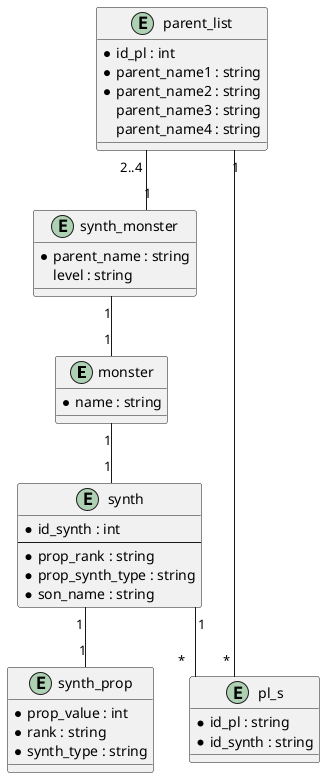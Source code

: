 @startuml dataBaseDiagram
skinparam Linetype ortho
entity monster{
    *name : string
}
entity synth{
    *id_synth : int
    --
    *prop_rank : string 
    *prop_synth_type : string 
    *son_name : string
}
entity parent_list{
    *id_pl : int
    *parent_name1 : string
    *parent_name2 : string
    parent_name3 : string
    parent_name4 : string
}
entity synth_monster{
    *parent_name : string 
    level : string
}
entity synth_prop{
    *prop_value : int
    *rank : string 
    *synth_type : string 
}
entity pl_s{
    *id_pl : string
    *id_synth : string
}

monster "1"--"1" synth

synth "1"--"1" synth_prop

parent_list "2..4"--"1" synth_monster

synth_monster "1"--"1" monster

parent_list "1"--"*" pl_s
synth "1"--"*" pl_s

@enduml